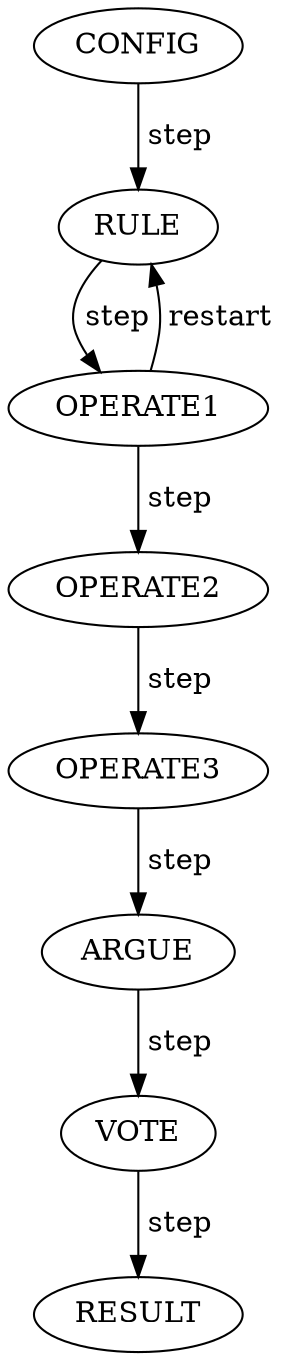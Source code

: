 digraph "fsm" {
  "CONFIG";
  "RULE";
  "OPERATE1";
  "OPERATE2";
  "OPERATE3";
  "ARGUE";
  "VOTE";
  "RESULT";
  "CONFIG" -> "RULE" [ label=" step " ];
  "RULE" -> "OPERATE1" [ label=" step " ];
  "OPERATE1" -> "OPERATE2" [ label=" step " ];
  "OPERATE2" -> "OPERATE3" [ label=" step " ];
  "OPERATE3" -> "ARGUE" [ label=" step " ];
  "ARGUE" -> "VOTE" [ label=" step " ];
  "VOTE" -> "RESULT" [ label=" step " ];
  "OPERATE1" -> "RULE" [ label=" restart " ];
}